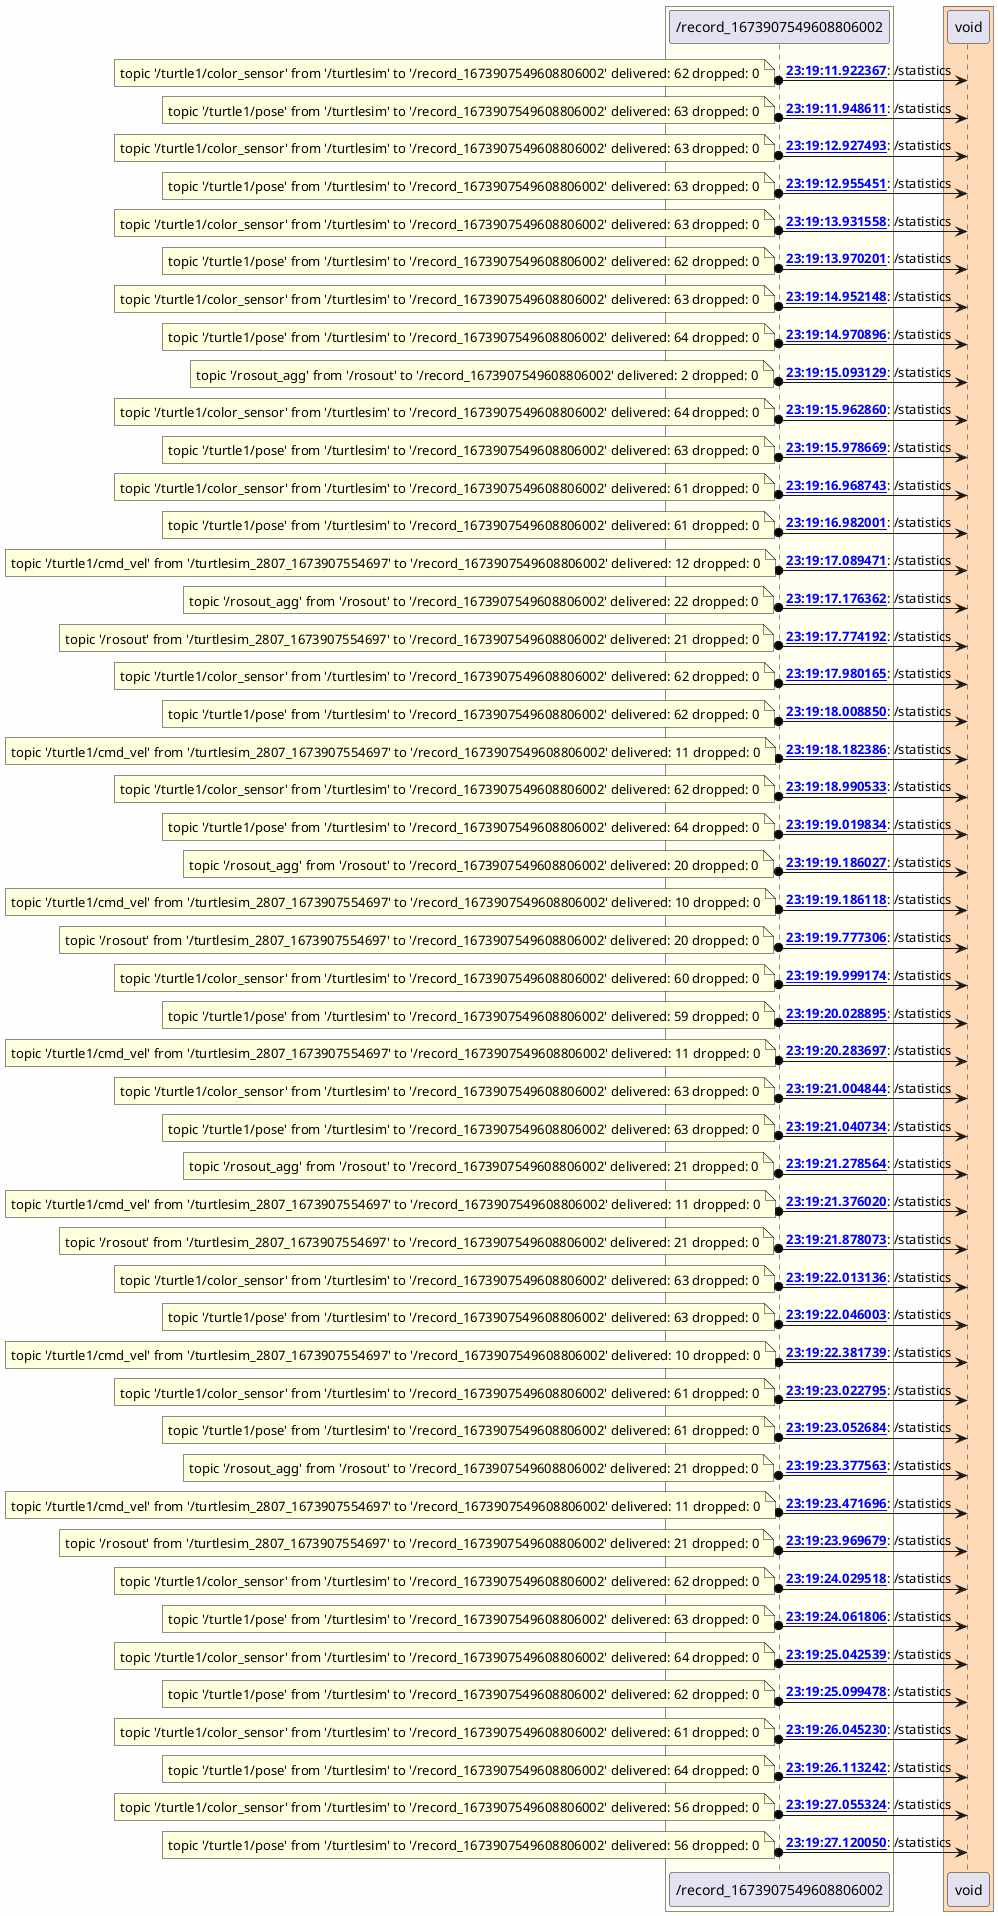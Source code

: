 @startuml

skinparam backgroundColor #FEFEFE

box #Ivory
    participant "/record_1673907549608806002" as _record_1673907549608806002 [[../nodes/_record_1673907549608806002.html]]
end box
box #PeachPuff
    participant "void" as void [[../nodes/void.html]]
end box

_record_1673907549608806002 o-> void : **[[../msgs/0000254_msg.html {message data} 23:19:11.922367]]**: /statistics
note left
topic '/turtle1/color_sensor' from '/turtlesim' to '/record_1673907549608806002' delivered: 62 dropped: 0
end note
_record_1673907549608806002 o-> void : **[[../msgs/0000259_msg.html {message data} 23:19:11.948611]]**: /statistics
note left
topic '/turtle1/pose' from '/turtlesim' to '/record_1673907549608806002' delivered: 63 dropped: 0
end note
_record_1673907549608806002 o-> void : **[[../msgs/0000382_msg.html {message data} 23:19:12.927493]]**: /statistics
note left
topic '/turtle1/color_sensor' from '/turtlesim' to '/record_1673907549608806002' delivered: 63 dropped: 0
end note
_record_1673907549608806002 o-> void : **[[../msgs/0000387_msg.html {message data} 23:19:12.955451]]**: /statistics
note left
topic '/turtle1/pose' from '/turtlesim' to '/record_1673907549608806002' delivered: 63 dropped: 0
end note
_record_1673907549608806002 o-> void : **[[../msgs/0000510_msg.html {message data} 23:19:13.931558]]**: /statistics
note left
topic '/turtle1/color_sensor' from '/turtlesim' to '/record_1673907549608806002' delivered: 63 dropped: 0
end note
_record_1673907549608806002 o-> void : **[[../msgs/0000515_msg.html {message data} 23:19:13.970201]]**: /statistics
note left
topic '/turtle1/pose' from '/turtlesim' to '/record_1673907549608806002' delivered: 62 dropped: 0
end note
_record_1673907549608806002 o-> void : **[[../msgs/0000638_msg.html {message data} 23:19:14.952148]]**: /statistics
note left
topic '/turtle1/color_sensor' from '/turtlesim' to '/record_1673907549608806002' delivered: 63 dropped: 0
end note
_record_1673907549608806002 o-> void : **[[../msgs/0000643_msg.html {message data} 23:19:14.970896]]**: /statistics
note left
topic '/turtle1/pose' from '/turtlesim' to '/record_1673907549608806002' delivered: 64 dropped: 0
end note
_record_1673907549608806002 o-> void : **[[../msgs/0000660_msg.html {message data} 23:19:15.093129]]**: /statistics
note left
topic '/rosout_agg' from '/rosout' to '/record_1673907549608806002' delivered: 2 dropped: 0
end note
_record_1673907549608806002 o-> void : **[[../msgs/0000789_msg.html {message data} 23:19:15.962860]]**: /statistics
note left
topic '/turtle1/color_sensor' from '/turtlesim' to '/record_1673907549608806002' delivered: 64 dropped: 0
end note
_record_1673907549608806002 o-> void : **[[../msgs/0000795_msg.html {message data} 23:19:15.978669]]**: /statistics
note left
topic '/turtle1/pose' from '/turtlesim' to '/record_1673907549608806002' delivered: 63 dropped: 0
end note
_record_1673907549608806002 o-> void : **[[../msgs/0000943_msg.html {message data} 23:19:16.968743]]**: /statistics
note left
topic '/turtle1/color_sensor' from '/turtlesim' to '/record_1673907549608806002' delivered: 61 dropped: 0
end note
_record_1673907549608806002 o-> void : **[[../msgs/0000949_msg.html {message data} 23:19:16.982001]]**: /statistics
note left
topic '/turtle1/pose' from '/turtlesim' to '/record_1673907549608806002' delivered: 61 dropped: 0
end note
_record_1673907549608806002 o-> void : **[[../msgs/0000964_msg.html {message data} 23:19:17.089471]]**: /statistics
note left
topic '/turtle1/cmd_vel' from '/turtlesim_2807_1673907554697' to '/record_1673907549608806002' delivered: 12 dropped: 0
end note
_record_1673907549608806002 o-> void : **[[../msgs/0000981_msg.html {message data} 23:19:17.176362]]**: /statistics
note left
topic '/rosout_agg' from '/rosout' to '/record_1673907549608806002' delivered: 22 dropped: 0
end note
_record_1673907549608806002 o-> void : **[[../msgs/0001070_msg.html {message data} 23:19:17.774192]]**: /statistics
note left
topic '/rosout' from '/turtlesim_2807_1673907554697' to '/record_1673907549608806002' delivered: 21 dropped: 0
end note
_record_1673907549608806002 o-> void : **[[../msgs/0001105_msg.html {message data} 23:19:17.980165]]**: /statistics
note left
topic '/turtle1/color_sensor' from '/turtlesim' to '/record_1673907549608806002' delivered: 62 dropped: 0
end note
_record_1673907549608806002 o-> void : **[[../msgs/0001108_msg.html {message data} 23:19:18.008850]]**: /statistics
note left
topic '/turtle1/pose' from '/turtlesim' to '/record_1673907549608806002' delivered: 62 dropped: 0
end note
_record_1673907549608806002 o-> void : **[[../msgs/0001137_msg.html {message data} 23:19:18.182386]]**: /statistics
note left
topic '/turtle1/cmd_vel' from '/turtlesim_2807_1673907554697' to '/record_1673907549608806002' delivered: 11 dropped: 0
end note
_record_1673907549608806002 o-> void : **[[../msgs/0001263_msg.html {message data} 23:19:18.990533]]**: /statistics
note left
topic '/turtle1/color_sensor' from '/turtlesim' to '/record_1673907549608806002' delivered: 62 dropped: 0
end note
_record_1673907549608806002 o-> void : **[[../msgs/0001269_msg.html {message data} 23:19:19.019834]]**: /statistics
note left
topic '/turtle1/pose' from '/turtlesim' to '/record_1673907549608806002' delivered: 64 dropped: 0
end note
_record_1673907549608806002 o-> void : **[[../msgs/0001292_msg.html {message data} 23:19:19.186027]]**: /statistics
note left
topic '/rosout_agg' from '/rosout' to '/record_1673907549608806002' delivered: 20 dropped: 0
end note
_record_1673907549608806002 o-> void : **[[../msgs/0001293_msg.html {message data} 23:19:19.186118]]**: /statistics
note left
topic '/turtle1/cmd_vel' from '/turtlesim_2807_1673907554697' to '/record_1673907549608806002' delivered: 10 dropped: 0
end note
_record_1673907549608806002 o-> void : **[[../msgs/0001380_msg.html {message data} 23:19:19.777306]]**: /statistics
note left
topic '/rosout' from '/turtlesim_2807_1673907554697' to '/record_1673907549608806002' delivered: 20 dropped: 0
end note
_record_1673907549608806002 o-> void : **[[../msgs/0001417_msg.html {message data} 23:19:19.999174]]**: /statistics
note left
topic '/turtle1/color_sensor' from '/turtlesim' to '/record_1673907549608806002' delivered: 60 dropped: 0
end note
_record_1673907549608806002 o-> void : **[[../msgs/0001422_msg.html {message data} 23:19:20.028895]]**: /statistics
note left
topic '/turtle1/pose' from '/turtlesim' to '/record_1673907549608806002' delivered: 59 dropped: 0
end note
_record_1673907549608806002 o-> void : **[[../msgs/0001460_msg.html {message data} 23:19:20.283697]]**: /statistics
note left
topic '/turtle1/cmd_vel' from '/turtlesim_2807_1673907554697' to '/record_1673907549608806002' delivered: 11 dropped: 0
end note
_record_1673907549608806002 o-> void : **[[../msgs/0001576_msg.html {message data} 23:19:21.004844]]**: /statistics
note left
topic '/turtle1/color_sensor' from '/turtlesim' to '/record_1673907549608806002' delivered: 63 dropped: 0
end note
_record_1673907549608806002 o-> void : **[[../msgs/0001581_msg.html {message data} 23:19:21.040734]]**: /statistics
note left
topic '/turtle1/pose' from '/turtlesim' to '/record_1673907549608806002' delivered: 63 dropped: 0
end note
_record_1673907549608806002 o-> void : **[[../msgs/0001621_msg.html {message data} 23:19:21.278564]]**: /statistics
note left
topic '/rosout_agg' from '/rosout' to '/record_1673907549608806002' delivered: 21 dropped: 0
end note
_record_1673907549608806002 o-> void : **[[../msgs/0001637_msg.html {message data} 23:19:21.376020]]**: /statistics
note left
topic '/turtle1/cmd_vel' from '/turtlesim_2807_1673907554697' to '/record_1673907549608806002' delivered: 11 dropped: 0
end note
_record_1673907549608806002 o-> void : **[[../msgs/0001715_msg.html {message data} 23:19:21.878073]]**: /statistics
note left
topic '/rosout' from '/turtlesim_2807_1673907554697' to '/record_1673907549608806002' delivered: 21 dropped: 0
end note
_record_1673907549608806002 o-> void : **[[../msgs/0001737_msg.html {message data} 23:19:22.013136]]**: /statistics
note left
topic '/turtle1/color_sensor' from '/turtlesim' to '/record_1673907549608806002' delivered: 63 dropped: 0
end note
_record_1673907549608806002 o-> void : **[[../msgs/0001742_msg.html {message data} 23:19:22.046003]]**: /statistics
note left
topic '/turtle1/pose' from '/turtlesim' to '/record_1673907549608806002' delivered: 63 dropped: 0
end note
_record_1673907549608806002 o-> void : **[[../msgs/0001793_msg.html {message data} 23:19:22.381739]]**: /statistics
note left
topic '/turtle1/cmd_vel' from '/turtlesim_2807_1673907554697' to '/record_1673907549608806002' delivered: 10 dropped: 0
end note
_record_1673907549608806002 o-> void : **[[../msgs/0001892_msg.html {message data} 23:19:23.022795]]**: /statistics
note left
topic '/turtle1/color_sensor' from '/turtlesim' to '/record_1673907549608806002' delivered: 61 dropped: 0
end note
_record_1673907549608806002 o-> void : **[[../msgs/0001897_msg.html {message data} 23:19:23.052684]]**: /statistics
note left
topic '/turtle1/pose' from '/turtlesim' to '/record_1673907549608806002' delivered: 61 dropped: 0
end note
_record_1673907549608806002 o-> void : **[[../msgs/0001950_msg.html {message data} 23:19:23.377563]]**: /statistics
note left
topic '/rosout_agg' from '/rosout' to '/record_1673907549608806002' delivered: 21 dropped: 0
end note
_record_1673907549608806002 o-> void : **[[../msgs/0001966_msg.html {message data} 23:19:23.471696]]**: /statistics
note left
topic '/turtle1/cmd_vel' from '/turtlesim_2807_1673907554697' to '/record_1673907549608806002' delivered: 11 dropped: 0
end note
_record_1673907549608806002 o-> void : **[[../msgs/0002043_msg.html {message data} 23:19:23.969679]]**: /statistics
note left
topic '/rosout' from '/turtlesim_2807_1673907554697' to '/record_1673907549608806002' delivered: 21 dropped: 0
end note
_record_1673907549608806002 o-> void : **[[../msgs/0002053_msg.html {message data} 23:19:24.029518]]**: /statistics
note left
topic '/turtle1/color_sensor' from '/turtlesim' to '/record_1673907549608806002' delivered: 62 dropped: 0
end note
_record_1673907549608806002 o-> void : **[[../msgs/0002058_msg.html {message data} 23:19:24.061806]]**: /statistics
note left
topic '/turtle1/pose' from '/turtlesim' to '/record_1673907549608806002' delivered: 63 dropped: 0
end note
_record_1673907549608806002 o-> void : **[[../msgs/0002187_msg.html {message data} 23:19:25.042539]]**: /statistics
note left
topic '/turtle1/color_sensor' from '/turtlesim' to '/record_1673907549608806002' delivered: 64 dropped: 0
end note
_record_1673907549608806002 o-> void : **[[../msgs/0002190_msg.html {message data} 23:19:25.099478]]**: /statistics
note left
topic '/turtle1/pose' from '/turtlesim' to '/record_1673907549608806002' delivered: 62 dropped: 0
end note
_record_1673907549608806002 o-> void : **[[../msgs/0002311_msg.html {message data} 23:19:26.045230]]**: /statistics
note left
topic '/turtle1/color_sensor' from '/turtlesim' to '/record_1673907549608806002' delivered: 61 dropped: 0
end note
_record_1673907549608806002 o-> void : **[[../msgs/0002320_msg.html {message data} 23:19:26.113242]]**: /statistics
note left
topic '/turtle1/pose' from '/turtlesim' to '/record_1673907549608806002' delivered: 64 dropped: 0
end note
_record_1673907549608806002 o-> void : **[[../msgs/0002425_msg.html {message data} 23:19:27.055324]]**: /statistics
note left
topic '/turtle1/color_sensor' from '/turtlesim' to '/record_1673907549608806002' delivered: 56 dropped: 0
end note
_record_1673907549608806002 o-> void : **[[../msgs/0002434_msg.html {message data} 23:19:27.120050]]**: /statistics
note left
topic '/turtle1/pose' from '/turtlesim' to '/record_1673907549608806002' delivered: 56 dropped: 0
end note

@enduml
